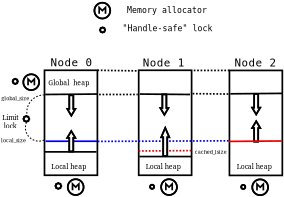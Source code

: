 <?xml version="1.0"?>
<dia:diagram xmlns:dia="http://www.lysator.liu.se/~alla/dia/">
  <dia:layer name="Background" visible="true">
    <dia:object type="Civil - Motor" version="0" id="O0">
      <dia:attribute name="obj_pos">
        <dia:point val="4.331,11.294"/>
      </dia:attribute>
      <dia:attribute name="obj_bb">
        <dia:rectangle val="3.807,10.77;5.786,12.749"/>
      </dia:attribute>
      <dia:attribute name="elem_corner">
        <dia:point val="4.331,11.294"/>
      </dia:attribute>
      <dia:attribute name="elem_width">
        <dia:real val="0.931"/>
      </dia:attribute>
      <dia:attribute name="elem_height">
        <dia:real val="0.931"/>
      </dia:attribute>
      <dia:attribute name="show_background">
        <dia:boolean val="true"/>
      </dia:attribute>
      <dia:attribute name="flip_horizontal">
        <dia:boolean val="false"/>
      </dia:attribute>
      <dia:attribute name="flip_vertical">
        <dia:boolean val="false"/>
      </dia:attribute>
      <dia:attribute name="padding">
        <dia:real val="0.354"/>
      </dia:attribute>
    </dia:object>
    <dia:object type="Standard - Box" version="0" id="O1">
      <dia:attribute name="obj_pos">
        <dia:point val="2.962,4.888"/>
      </dia:attribute>
      <dia:attribute name="obj_bb">
        <dia:rectangle val="2.913,4.838;6.125,11.113"/>
      </dia:attribute>
      <dia:attribute name="elem_corner">
        <dia:point val="2.962,4.888"/>
      </dia:attribute>
      <dia:attribute name="elem_width">
        <dia:real val="3.112"/>
      </dia:attribute>
      <dia:attribute name="elem_height">
        <dia:real val="6.175"/>
      </dia:attribute>
      <dia:attribute name="show_background">
        <dia:boolean val="true"/>
      </dia:attribute>
    </dia:object>
    <dia:object type="Standard - Text" version="0" id="O2">
      <dia:attribute name="obj_pos">
        <dia:point val="4.4,10.688"/>
      </dia:attribute>
      <dia:attribute name="obj_bb">
        <dia:rectangle val="2.95,10.19;5.8,10.69"/>
      </dia:attribute>
      <dia:attribute name="text">
        <dia:composite type="text">
          <dia:attribute name="string">
            <dia:string>#Local heap#</dia:string>
          </dia:attribute>
          <dia:attribute name="font">
            <dia:font name="Times-Roman"/>
          </dia:attribute>
          <dia:attribute name="height">
            <dia:real val="0.5"/>
          </dia:attribute>
          <dia:attribute name="pos">
            <dia:point val="4.4,10.688"/>
          </dia:attribute>
          <dia:attribute name="color">
            <dia:color val="#000000"/>
          </dia:attribute>
          <dia:attribute name="alignment">
            <dia:enum val="1"/>
          </dia:attribute>
        </dia:composite>
      </dia:attribute>
    </dia:object>
    <dia:object type="Standard - Line" version="0" id="O3">
      <dia:attribute name="obj_pos">
        <dia:point val="3,6.312"/>
      </dia:attribute>
      <dia:attribute name="obj_bb">
        <dia:rectangle val="2.95,6.237;6.1,6.362"/>
      </dia:attribute>
      <dia:attribute name="conn_endpoints">
        <dia:point val="3,6.312"/>
        <dia:point val="6.05,6.287"/>
      </dia:attribute>
      <dia:attribute name="numcp">
        <dia:int val="1"/>
      </dia:attribute>
    </dia:object>
    <dia:object type="Standard - Line" version="0" id="O4">
      <dia:attribute name="obj_pos">
        <dia:point val="2.975,9.688"/>
      </dia:attribute>
      <dia:attribute name="obj_bb">
        <dia:rectangle val="2.925,9.637;6.075,9.738"/>
      </dia:attribute>
      <dia:attribute name="conn_endpoints">
        <dia:point val="2.975,9.688"/>
        <dia:point val="6.025,9.688"/>
      </dia:attribute>
      <dia:attribute name="numcp">
        <dia:int val="1"/>
      </dia:attribute>
    </dia:object>
    <dia:object type="Civil - Motor" version="0" id="O5">
      <dia:attribute name="obj_pos">
        <dia:point val="1.716,5.122"/>
      </dia:attribute>
      <dia:attribute name="obj_bb">
        <dia:rectangle val="1.192,4.598;3.172,6.577"/>
      </dia:attribute>
      <dia:attribute name="elem_corner">
        <dia:point val="1.716,5.122"/>
      </dia:attribute>
      <dia:attribute name="elem_width">
        <dia:real val="0.931"/>
      </dia:attribute>
      <dia:attribute name="elem_height">
        <dia:real val="0.931"/>
      </dia:attribute>
      <dia:attribute name="show_background">
        <dia:boolean val="true"/>
      </dia:attribute>
      <dia:attribute name="flip_horizontal">
        <dia:boolean val="false"/>
      </dia:attribute>
      <dia:attribute name="flip_vertical">
        <dia:boolean val="false"/>
      </dia:attribute>
      <dia:attribute name="padding">
        <dia:real val="0.354"/>
      </dia:attribute>
    </dia:object>
    <dia:object type="Standard - Text" version="0" id="O6">
      <dia:attribute name="obj_pos">
        <dia:point val="4.387,5.765"/>
      </dia:attribute>
      <dia:attribute name="obj_bb">
        <dia:rectangle val="2.764,5.268;5.96,5.768"/>
      </dia:attribute>
      <dia:attribute name="text">
        <dia:composite type="text">
          <dia:attribute name="string">
            <dia:string>#Global  heap#</dia:string>
          </dia:attribute>
          <dia:attribute name="font">
            <dia:font name="Times-Roman"/>
          </dia:attribute>
          <dia:attribute name="height">
            <dia:real val="0.5"/>
          </dia:attribute>
          <dia:attribute name="pos">
            <dia:point val="4.387,5.765"/>
          </dia:attribute>
          <dia:attribute name="color">
            <dia:color val="#000000"/>
          </dia:attribute>
          <dia:attribute name="alignment">
            <dia:enum val="1"/>
          </dia:attribute>
        </dia:composite>
      </dia:attribute>
    </dia:object>
    <dia:object type="Civil - Rotor" version="0" id="O7">
      <dia:attribute name="obj_pos">
        <dia:point val="3.55,11.467"/>
      </dia:attribute>
      <dia:attribute name="obj_bb">
        <dia:rectangle val="3.026,10.943;4.528,12.445"/>
      </dia:attribute>
      <dia:attribute name="elem_corner">
        <dia:point val="3.55,11.467"/>
      </dia:attribute>
      <dia:attribute name="elem_width">
        <dia:real val="0.454"/>
      </dia:attribute>
      <dia:attribute name="elem_height">
        <dia:real val="0.454"/>
      </dia:attribute>
      <dia:attribute name="show_background">
        <dia:boolean val="true"/>
      </dia:attribute>
      <dia:attribute name="flip_horizontal">
        <dia:boolean val="false"/>
      </dia:attribute>
      <dia:attribute name="flip_vertical">
        <dia:boolean val="false"/>
      </dia:attribute>
      <dia:attribute name="padding">
        <dia:real val="0.354"/>
      </dia:attribute>
    </dia:object>
    <dia:object type="Civil - Rotor" version="0" id="O8">
      <dia:attribute name="obj_pos">
        <dia:point val="1.038,5.339"/>
      </dia:attribute>
      <dia:attribute name="obj_bb">
        <dia:rectangle val="0.514,4.815;1.969,6.27"/>
      </dia:attribute>
      <dia:attribute name="elem_corner">
        <dia:point val="1.038,5.339"/>
      </dia:attribute>
      <dia:attribute name="elem_width">
        <dia:real val="0.408"/>
      </dia:attribute>
      <dia:attribute name="elem_height">
        <dia:real val="0.408"/>
      </dia:attribute>
      <dia:attribute name="show_background">
        <dia:boolean val="true"/>
      </dia:attribute>
      <dia:attribute name="flip_horizontal">
        <dia:boolean val="false"/>
      </dia:attribute>
      <dia:attribute name="flip_vertical">
        <dia:boolean val="false"/>
      </dia:attribute>
      <dia:attribute name="padding">
        <dia:real val="0.354"/>
      </dia:attribute>
    </dia:object>
    <dia:object type="Civil - Motor" version="0" id="O9">
      <dia:attribute name="obj_pos">
        <dia:point val="9.823,11.294"/>
      </dia:attribute>
      <dia:attribute name="obj_bb">
        <dia:rectangle val="9.299,10.77;11.278,12.749"/>
      </dia:attribute>
      <dia:attribute name="elem_corner">
        <dia:point val="9.823,11.294"/>
      </dia:attribute>
      <dia:attribute name="elem_width">
        <dia:real val="0.931"/>
      </dia:attribute>
      <dia:attribute name="elem_height">
        <dia:real val="0.931"/>
      </dia:attribute>
      <dia:attribute name="show_background">
        <dia:boolean val="true"/>
      </dia:attribute>
      <dia:attribute name="flip_horizontal">
        <dia:boolean val="false"/>
      </dia:attribute>
      <dia:attribute name="flip_vertical">
        <dia:boolean val="false"/>
      </dia:attribute>
      <dia:attribute name="padding">
        <dia:real val="0.354"/>
      </dia:attribute>
    </dia:object>
    <dia:object type="Standard - Box" version="0" id="O10">
      <dia:attribute name="obj_pos">
        <dia:point val="8.504,4.888"/>
      </dia:attribute>
      <dia:attribute name="obj_bb">
        <dia:rectangle val="8.454,4.838;11.666,11.113"/>
      </dia:attribute>
      <dia:attribute name="elem_corner">
        <dia:point val="8.504,4.888"/>
      </dia:attribute>
      <dia:attribute name="elem_width">
        <dia:real val="3.112"/>
      </dia:attribute>
      <dia:attribute name="elem_height">
        <dia:real val="6.175"/>
      </dia:attribute>
      <dia:attribute name="show_background">
        <dia:boolean val="true"/>
      </dia:attribute>
    </dia:object>
    <dia:object type="Standard - Text" version="0" id="O11">
      <dia:attribute name="obj_pos">
        <dia:point val="9.941,10.688"/>
      </dia:attribute>
      <dia:attribute name="obj_bb">
        <dia:rectangle val="8.492,10.19;11.341,10.69"/>
      </dia:attribute>
      <dia:attribute name="text">
        <dia:composite type="text">
          <dia:attribute name="string">
            <dia:string>#Local heap#</dia:string>
          </dia:attribute>
          <dia:attribute name="font">
            <dia:font name="Times-Roman"/>
          </dia:attribute>
          <dia:attribute name="height">
            <dia:real val="0.5"/>
          </dia:attribute>
          <dia:attribute name="pos">
            <dia:point val="9.941,10.688"/>
          </dia:attribute>
          <dia:attribute name="color">
            <dia:color val="#000000"/>
          </dia:attribute>
          <dia:attribute name="alignment">
            <dia:enum val="1"/>
          </dia:attribute>
        </dia:composite>
      </dia:attribute>
    </dia:object>
    <dia:object type="Standard - Line" version="0" id="O12">
      <dia:attribute name="obj_pos">
        <dia:point val="8.541,9.963"/>
      </dia:attribute>
      <dia:attribute name="obj_bb">
        <dia:rectangle val="8.491,9.912;11.641,10.012"/>
      </dia:attribute>
      <dia:attribute name="conn_endpoints">
        <dia:point val="8.541,9.963"/>
        <dia:point val="11.591,9.963"/>
      </dia:attribute>
      <dia:attribute name="numcp">
        <dia:int val="1"/>
      </dia:attribute>
    </dia:object>
    <dia:object type="Civil - Rotor" version="0" id="O13">
      <dia:attribute name="obj_pos">
        <dia:point val="9.12,11.569"/>
      </dia:attribute>
      <dia:attribute name="obj_bb">
        <dia:rectangle val="8.596,11.045;9.987,12.436"/>
      </dia:attribute>
      <dia:attribute name="elem_corner">
        <dia:point val="9.12,11.569"/>
      </dia:attribute>
      <dia:attribute name="elem_width">
        <dia:real val="0.343"/>
      </dia:attribute>
      <dia:attribute name="elem_height">
        <dia:real val="0.343"/>
      </dia:attribute>
      <dia:attribute name="show_background">
        <dia:boolean val="true"/>
      </dia:attribute>
      <dia:attribute name="flip_horizontal">
        <dia:boolean val="false"/>
      </dia:attribute>
      <dia:attribute name="flip_vertical">
        <dia:boolean val="false"/>
      </dia:attribute>
      <dia:attribute name="padding">
        <dia:real val="0.354"/>
      </dia:attribute>
    </dia:object>
    <dia:object type="Standard - Line" version="0" id="O14">
      <dia:attribute name="obj_pos">
        <dia:point val="3.025,9.062"/>
      </dia:attribute>
      <dia:attribute name="obj_bb">
        <dia:rectangle val="2.975,9.012;6.1,9.113"/>
      </dia:attribute>
      <dia:attribute name="conn_endpoints">
        <dia:point val="3.025,9.062"/>
        <dia:point val="6.05,9.062"/>
      </dia:attribute>
      <dia:attribute name="numcp">
        <dia:int val="1"/>
      </dia:attribute>
      <dia:attribute name="line_color">
        <dia:color val="#0000e8"/>
      </dia:attribute>
    </dia:object>
    <dia:object type="Civil - Motor" version="0" id="O15">
      <dia:attribute name="obj_pos">
        <dia:point val="15.184,11.304"/>
      </dia:attribute>
      <dia:attribute name="obj_bb">
        <dia:rectangle val="14.66,10.78;16.64,12.759"/>
      </dia:attribute>
      <dia:attribute name="elem_corner">
        <dia:point val="15.184,11.304"/>
      </dia:attribute>
      <dia:attribute name="elem_width">
        <dia:real val="0.931"/>
      </dia:attribute>
      <dia:attribute name="elem_height">
        <dia:real val="0.931"/>
      </dia:attribute>
      <dia:attribute name="show_background">
        <dia:boolean val="true"/>
      </dia:attribute>
      <dia:attribute name="flip_horizontal">
        <dia:boolean val="false"/>
      </dia:attribute>
      <dia:attribute name="flip_vertical">
        <dia:boolean val="false"/>
      </dia:attribute>
      <dia:attribute name="padding">
        <dia:real val="0.354"/>
      </dia:attribute>
    </dia:object>
    <dia:object type="Standard - Box" version="0" id="O16">
      <dia:attribute name="obj_pos">
        <dia:point val="13.841,4.897"/>
      </dia:attribute>
      <dia:attribute name="obj_bb">
        <dia:rectangle val="13.791,4.848;17.003,11.123"/>
      </dia:attribute>
      <dia:attribute name="elem_corner">
        <dia:point val="13.841,4.897"/>
      </dia:attribute>
      <dia:attribute name="elem_width">
        <dia:real val="3.112"/>
      </dia:attribute>
      <dia:attribute name="elem_height">
        <dia:real val="6.175"/>
      </dia:attribute>
      <dia:attribute name="show_background">
        <dia:boolean val="true"/>
      </dia:attribute>
    </dia:object>
    <dia:object type="Standard - Text" version="0" id="O17">
      <dia:attribute name="obj_pos">
        <dia:point val="15.303,10.697"/>
      </dia:attribute>
      <dia:attribute name="obj_bb">
        <dia:rectangle val="13.853,10.2;16.703,10.7"/>
      </dia:attribute>
      <dia:attribute name="text">
        <dia:composite type="text">
          <dia:attribute name="string">
            <dia:string>#Local heap#</dia:string>
          </dia:attribute>
          <dia:attribute name="font">
            <dia:font name="Times-Roman"/>
          </dia:attribute>
          <dia:attribute name="height">
            <dia:real val="0.5"/>
          </dia:attribute>
          <dia:attribute name="pos">
            <dia:point val="15.303,10.697"/>
          </dia:attribute>
          <dia:attribute name="color">
            <dia:color val="#000000"/>
          </dia:attribute>
          <dia:attribute name="alignment">
            <dia:enum val="1"/>
          </dia:attribute>
        </dia:composite>
      </dia:attribute>
    </dia:object>
    <dia:object type="Civil - Rotor" version="0" id="O18">
      <dia:attribute name="obj_pos">
        <dia:point val="14.482,11.579"/>
      </dia:attribute>
      <dia:attribute name="obj_bb">
        <dia:rectangle val="13.958,11.055;15.349,12.446"/>
      </dia:attribute>
      <dia:attribute name="elem_corner">
        <dia:point val="14.482,11.579"/>
      </dia:attribute>
      <dia:attribute name="elem_width">
        <dia:real val="0.343"/>
      </dia:attribute>
      <dia:attribute name="elem_height">
        <dia:real val="0.343"/>
      </dia:attribute>
      <dia:attribute name="show_background">
        <dia:boolean val="true"/>
      </dia:attribute>
      <dia:attribute name="flip_horizontal">
        <dia:boolean val="false"/>
      </dia:attribute>
      <dia:attribute name="flip_vertical">
        <dia:boolean val="false"/>
      </dia:attribute>
      <dia:attribute name="padding">
        <dia:real val="0.354"/>
      </dia:attribute>
    </dia:object>
    <dia:object type="Standard - Line" version="0" id="O19">
      <dia:attribute name="obj_pos">
        <dia:point val="13.893,6.272"/>
      </dia:attribute>
      <dia:attribute name="obj_bb">
        <dia:rectangle val="13.842,6.197;16.992,6.322"/>
      </dia:attribute>
      <dia:attribute name="conn_endpoints">
        <dia:point val="13.893,6.272"/>
        <dia:point val="16.942,6.247"/>
      </dia:attribute>
      <dia:attribute name="numcp">
        <dia:int val="1"/>
      </dia:attribute>
    </dia:object>
    <dia:object type="Standard - Line" version="0" id="O20">
      <dia:attribute name="obj_pos">
        <dia:point val="6.175,6.312"/>
      </dia:attribute>
      <dia:attribute name="obj_bb">
        <dia:rectangle val="6.125,6.263;8.5,6.362"/>
      </dia:attribute>
      <dia:attribute name="conn_endpoints">
        <dia:point val="6.175,6.312"/>
        <dia:point val="8.45,6.312"/>
      </dia:attribute>
      <dia:attribute name="numcp">
        <dia:int val="1"/>
      </dia:attribute>
      <dia:attribute name="line_style">
        <dia:enum val="4"/>
      </dia:attribute>
    </dia:object>
    <dia:object type="Standard - Line" version="0" id="O21">
      <dia:attribute name="obj_pos">
        <dia:point val="8.575,6.287"/>
      </dia:attribute>
      <dia:attribute name="obj_bb">
        <dia:rectangle val="8.525,6.237;11.575,6.362"/>
      </dia:attribute>
      <dia:attribute name="conn_endpoints">
        <dia:point val="8.575,6.287"/>
        <dia:point val="11.525,6.312"/>
      </dia:attribute>
      <dia:attribute name="numcp">
        <dia:int val="1"/>
      </dia:attribute>
    </dia:object>
    <dia:object type="Standard - Line" version="0" id="O22">
      <dia:attribute name="obj_pos">
        <dia:point val="11.675,6.263"/>
      </dia:attribute>
      <dia:attribute name="obj_bb">
        <dia:rectangle val="11.625,6.213;13.9,6.338"/>
      </dia:attribute>
      <dia:attribute name="conn_endpoints">
        <dia:point val="11.675,6.263"/>
        <dia:point val="13.85,6.287"/>
      </dia:attribute>
      <dia:attribute name="numcp">
        <dia:int val="1"/>
      </dia:attribute>
      <dia:attribute name="line_style">
        <dia:enum val="4"/>
      </dia:attribute>
    </dia:object>
    <dia:object type="Standard - Line" version="0" id="O23">
      <dia:attribute name="obj_pos">
        <dia:point val="6.075,4.888"/>
      </dia:attribute>
      <dia:attribute name="obj_bb">
        <dia:rectangle val="6.025,4.838;8.467,4.972"/>
      </dia:attribute>
      <dia:attribute name="conn_endpoints">
        <dia:point val="6.075,4.888"/>
        <dia:point val="8.418,4.923"/>
      </dia:attribute>
      <dia:attribute name="numcp">
        <dia:int val="1"/>
      </dia:attribute>
      <dia:attribute name="line_style">
        <dia:enum val="4"/>
      </dia:attribute>
      <dia:connections>
        <dia:connection handle="0" to="O1" connection="2"/>
      </dia:connections>
    </dia:object>
    <dia:object type="Standard - Line" version="0" id="O24">
      <dia:attribute name="obj_pos">
        <dia:point val="11.742,4.897"/>
      </dia:attribute>
      <dia:attribute name="obj_bb">
        <dia:rectangle val="11.693,4.848;13.891,4.947"/>
      </dia:attribute>
      <dia:attribute name="conn_endpoints">
        <dia:point val="11.742,4.897"/>
        <dia:point val="13.841,4.897"/>
      </dia:attribute>
      <dia:attribute name="numcp">
        <dia:int val="1"/>
      </dia:attribute>
      <dia:attribute name="line_style">
        <dia:enum val="4"/>
      </dia:attribute>
      <dia:connections>
        <dia:connection handle="1" to="O16" connection="0"/>
      </dia:connections>
    </dia:object>
    <dia:object type="Standard - Line" version="0" id="O25">
      <dia:attribute name="obj_pos">
        <dia:point val="6.093,9.072"/>
      </dia:attribute>
      <dia:attribute name="obj_bb">
        <dia:rectangle val="6.043,8.988;13.9,9.123"/>
      </dia:attribute>
      <dia:attribute name="conn_endpoints">
        <dia:point val="6.093,9.072"/>
        <dia:point val="13.85,9.037"/>
      </dia:attribute>
      <dia:attribute name="numcp">
        <dia:int val="1"/>
      </dia:attribute>
      <dia:attribute name="line_color">
        <dia:color val="#0000e8"/>
      </dia:attribute>
      <dia:attribute name="line_style">
        <dia:enum val="4"/>
      </dia:attribute>
    </dia:object>
    <dia:object type="Civil - Rotor" version="0" id="O26">
      <dia:attribute name="obj_pos">
        <dia:point val="1.667,7.521"/>
      </dia:attribute>
      <dia:attribute name="obj_bb">
        <dia:rectangle val="1.143,6.997;2.644,8.499"/>
      </dia:attribute>
      <dia:attribute name="elem_corner">
        <dia:point val="1.667,7.521"/>
      </dia:attribute>
      <dia:attribute name="elem_width">
        <dia:real val="0.454"/>
      </dia:attribute>
      <dia:attribute name="elem_height">
        <dia:real val="0.454"/>
      </dia:attribute>
      <dia:attribute name="show_background">
        <dia:boolean val="true"/>
      </dia:attribute>
      <dia:attribute name="flip_horizontal">
        <dia:boolean val="false"/>
      </dia:attribute>
      <dia:attribute name="flip_vertical">
        <dia:boolean val="false"/>
      </dia:attribute>
      <dia:attribute name="padding">
        <dia:real val="0.354"/>
      </dia:attribute>
    </dia:object>
    <dia:object type="Standard - Arc" version="0" id="O27">
      <dia:attribute name="obj_pos">
        <dia:point val="1.925,7.438"/>
      </dia:attribute>
      <dia:attribute name="obj_bb">
        <dia:rectangle val="1.897,6.319;2.943,7.456"/>
      </dia:attribute>
      <dia:attribute name="conn_endpoints">
        <dia:point val="1.925,7.438"/>
        <dia:point val="2.925,6.338"/>
      </dia:attribute>
      <dia:attribute name="curve_distance">
        <dia:real val="-0.323"/>
      </dia:attribute>
      <dia:attribute name="line_width">
        <dia:real val="0.05"/>
      </dia:attribute>
      <dia:attribute name="line_style">
        <dia:enum val="4"/>
      </dia:attribute>
    </dia:object>
    <dia:object type="Standard - Arc" version="0" id="O28">
      <dia:attribute name="obj_pos">
        <dia:point val="2.946,8.991"/>
      </dia:attribute>
      <dia:attribute name="obj_bb">
        <dia:rectangle val="1.813,7.957;2.964,9.082"/>
      </dia:attribute>
      <dia:attribute name="conn_endpoints">
        <dia:point val="2.946,8.991"/>
        <dia:point val="1.893,7.975"/>
      </dia:attribute>
      <dia:attribute name="curve_distance">
        <dia:real val="-0.489"/>
      </dia:attribute>
      <dia:attribute name="line_width">
        <dia:real val="0.05"/>
      </dia:attribute>
      <dia:attribute name="line_style">
        <dia:enum val="4"/>
      </dia:attribute>
      <dia:connections>
        <dia:connection handle="1" to="O26" connection="21"/>
      </dia:connections>
    </dia:object>
    <dia:object type="Standard - Text" version="0" id="O29">
      <dia:attribute name="obj_pos">
        <dia:point val="0.95,7.812"/>
      </dia:attribute>
      <dia:attribute name="obj_bb">
        <dia:rectangle val="0.075,7.315;1.775,8.315"/>
      </dia:attribute>
      <dia:attribute name="text">
        <dia:composite type="text">
          <dia:attribute name="string">
            <dia:string>#Limit
lock#</dia:string>
          </dia:attribute>
          <dia:attribute name="font">
            <dia:font name="Times-Roman"/>
          </dia:attribute>
          <dia:attribute name="height">
            <dia:real val="0.5"/>
          </dia:attribute>
          <dia:attribute name="pos">
            <dia:point val="0.95,7.812"/>
          </dia:attribute>
          <dia:attribute name="color">
            <dia:color val="#000000"/>
          </dia:attribute>
          <dia:attribute name="alignment">
            <dia:enum val="1"/>
          </dia:attribute>
        </dia:composite>
      </dia:attribute>
    </dia:object>
    <dia:object type="Standard - Line" version="0" id="O30">
      <dia:attribute name="obj_pos">
        <dia:point val="8.5,9.637"/>
      </dia:attribute>
      <dia:attribute name="obj_bb">
        <dia:rectangle val="8.45,9.562;11.65,9.688"/>
      </dia:attribute>
      <dia:attribute name="conn_endpoints">
        <dia:point val="8.5,9.637"/>
        <dia:point val="11.6,9.613"/>
      </dia:attribute>
      <dia:attribute name="numcp">
        <dia:int val="1"/>
      </dia:attribute>
      <dia:attribute name="line_color">
        <dia:color val="#ea0000"/>
      </dia:attribute>
      <dia:attribute name="line_style">
        <dia:enum val="4"/>
      </dia:attribute>
    </dia:object>
    <dia:object type="Civil - Up Arrow" version="0" id="O31">
      <dia:attribute name="obj_pos">
        <dia:point val="4.3,8.463"/>
      </dia:attribute>
      <dia:attribute name="obj_bb">
        <dia:rectangle val="4.038,8.2;5.037,9.925"/>
      </dia:attribute>
      <dia:attribute name="elem_corner">
        <dia:point val="4.3,8.463"/>
      </dia:attribute>
      <dia:attribute name="elem_width">
        <dia:real val="0.475"/>
      </dia:attribute>
      <dia:attribute name="elem_height">
        <dia:real val="1.2"/>
      </dia:attribute>
      <dia:attribute name="border_width">
        <dia:real val="0.05"/>
      </dia:attribute>
      <dia:attribute name="show_background">
        <dia:boolean val="true"/>
      </dia:attribute>
      <dia:attribute name="flip_horizontal">
        <dia:boolean val="false"/>
      </dia:attribute>
      <dia:attribute name="flip_vertical">
        <dia:boolean val="false"/>
      </dia:attribute>
      <dia:attribute name="padding">
        <dia:real val="0.354"/>
      </dia:attribute>
    </dia:object>
    <dia:object type="Civil - Up Arrow" version="0" id="O32">
      <dia:attribute name="obj_pos">
        <dia:point val="4.302,6.359"/>
      </dia:attribute>
      <dia:attribute name="obj_bb">
        <dia:rectangle val="4.04,6.098;5.039,7.822"/>
      </dia:attribute>
      <dia:attribute name="elem_corner">
        <dia:point val="4.302,6.359"/>
      </dia:attribute>
      <dia:attribute name="elem_width">
        <dia:real val="0.475"/>
      </dia:attribute>
      <dia:attribute name="elem_height">
        <dia:real val="1.2"/>
      </dia:attribute>
      <dia:attribute name="border_width">
        <dia:real val="0.05"/>
      </dia:attribute>
      <dia:attribute name="show_background">
        <dia:boolean val="true"/>
      </dia:attribute>
      <dia:attribute name="flip_horizontal">
        <dia:boolean val="false"/>
      </dia:attribute>
      <dia:attribute name="flip_vertical">
        <dia:boolean val="true"/>
      </dia:attribute>
      <dia:attribute name="padding">
        <dia:real val="0.354"/>
      </dia:attribute>
    </dia:object>
    <dia:object type="Civil - Up Arrow" version="0" id="O33">
      <dia:attribute name="obj_pos">
        <dia:point val="9.777,6.309"/>
      </dia:attribute>
      <dia:attribute name="obj_bb">
        <dia:rectangle val="9.515,6.048;10.514,7.771"/>
      </dia:attribute>
      <dia:attribute name="elem_corner">
        <dia:point val="9.777,6.309"/>
      </dia:attribute>
      <dia:attribute name="elem_width">
        <dia:real val="0.475"/>
      </dia:attribute>
      <dia:attribute name="elem_height">
        <dia:real val="1.2"/>
      </dia:attribute>
      <dia:attribute name="border_width">
        <dia:real val="0.05"/>
      </dia:attribute>
      <dia:attribute name="show_background">
        <dia:boolean val="true"/>
      </dia:attribute>
      <dia:attribute name="flip_horizontal">
        <dia:boolean val="false"/>
      </dia:attribute>
      <dia:attribute name="flip_vertical">
        <dia:boolean val="true"/>
      </dia:attribute>
      <dia:attribute name="padding">
        <dia:real val="0.354"/>
      </dia:attribute>
    </dia:object>
    <dia:object type="Civil - Up Arrow" version="0" id="O34">
      <dia:attribute name="obj_pos">
        <dia:point val="15.177,6.285"/>
      </dia:attribute>
      <dia:attribute name="obj_bb">
        <dia:rectangle val="14.915,6.022;15.914,7.747"/>
      </dia:attribute>
      <dia:attribute name="elem_corner">
        <dia:point val="15.177,6.285"/>
      </dia:attribute>
      <dia:attribute name="elem_width">
        <dia:real val="0.475"/>
      </dia:attribute>
      <dia:attribute name="elem_height">
        <dia:real val="1.2"/>
      </dia:attribute>
      <dia:attribute name="border_width">
        <dia:real val="0.05"/>
      </dia:attribute>
      <dia:attribute name="show_background">
        <dia:boolean val="true"/>
      </dia:attribute>
      <dia:attribute name="flip_horizontal">
        <dia:boolean val="false"/>
      </dia:attribute>
      <dia:attribute name="flip_vertical">
        <dia:boolean val="true"/>
      </dia:attribute>
      <dia:attribute name="padding">
        <dia:real val="0.354"/>
      </dia:attribute>
    </dia:object>
    <dia:object type="Civil - Up Arrow" version="0" id="O35">
      <dia:attribute name="obj_pos">
        <dia:point val="15.177,7.885"/>
      </dia:attribute>
      <dia:attribute name="obj_bb">
        <dia:rectangle val="14.915,7.622;15.914,9.347"/>
      </dia:attribute>
      <dia:attribute name="elem_corner">
        <dia:point val="15.177,7.885"/>
      </dia:attribute>
      <dia:attribute name="elem_width">
        <dia:real val="0.475"/>
      </dia:attribute>
      <dia:attribute name="elem_height">
        <dia:real val="1.2"/>
      </dia:attribute>
      <dia:attribute name="border_width">
        <dia:real val="0.05"/>
      </dia:attribute>
      <dia:attribute name="show_background">
        <dia:boolean val="true"/>
      </dia:attribute>
      <dia:attribute name="flip_horizontal">
        <dia:boolean val="false"/>
      </dia:attribute>
      <dia:attribute name="flip_vertical">
        <dia:boolean val="false"/>
      </dia:attribute>
      <dia:attribute name="padding">
        <dia:real val="0.354"/>
      </dia:attribute>
    </dia:object>
    <dia:object type="Civil - Up Arrow" version="0" id="O36">
      <dia:attribute name="obj_pos">
        <dia:point val="9.827,8.275"/>
      </dia:attribute>
      <dia:attribute name="obj_bb">
        <dia:rectangle val="9.565,8.013;10.564,10.197"/>
      </dia:attribute>
      <dia:attribute name="elem_corner">
        <dia:point val="9.827,8.275"/>
      </dia:attribute>
      <dia:attribute name="elem_width">
        <dia:real val="0.475"/>
      </dia:attribute>
      <dia:attribute name="elem_height">
        <dia:real val="1.659"/>
      </dia:attribute>
      <dia:attribute name="border_width">
        <dia:real val="0.05"/>
      </dia:attribute>
      <dia:attribute name="show_background">
        <dia:boolean val="true"/>
      </dia:attribute>
      <dia:attribute name="flip_horizontal">
        <dia:boolean val="false"/>
      </dia:attribute>
      <dia:attribute name="flip_vertical">
        <dia:boolean val="false"/>
      </dia:attribute>
      <dia:attribute name="padding">
        <dia:real val="0.354"/>
      </dia:attribute>
    </dia:object>
    <dia:object type="Standard - Text" version="0" id="O37">
      <dia:attribute name="obj_pos">
        <dia:point val="4.55,4.65"/>
      </dia:attribute>
      <dia:attribute name="obj_bb">
        <dia:rectangle val="2.738,3.955;6.312,4.755"/>
      </dia:attribute>
      <dia:attribute name="text">
        <dia:composite type="text">
          <dia:attribute name="string">
            <dia:string>#Node 0#</dia:string>
          </dia:attribute>
          <dia:attribute name="font">
            <dia:font name="Courier"/>
          </dia:attribute>
          <dia:attribute name="height">
            <dia:real val="0.8"/>
          </dia:attribute>
          <dia:attribute name="pos">
            <dia:point val="4.55,4.65"/>
          </dia:attribute>
          <dia:attribute name="color">
            <dia:color val="#000000"/>
          </dia:attribute>
          <dia:attribute name="alignment">
            <dia:enum val="1"/>
          </dia:attribute>
        </dia:composite>
      </dia:attribute>
    </dia:object>
    <dia:object type="Standard - Text" version="0" id="O38">
      <dia:attribute name="obj_pos">
        <dia:point val="9.977,4.667"/>
      </dia:attribute>
      <dia:attribute name="obj_bb">
        <dia:rectangle val="8.165,3.973;11.739,4.772"/>
      </dia:attribute>
      <dia:attribute name="text">
        <dia:composite type="text">
          <dia:attribute name="string">
            <dia:string>#Node 1#</dia:string>
          </dia:attribute>
          <dia:attribute name="font">
            <dia:font name="Courier"/>
          </dia:attribute>
          <dia:attribute name="height">
            <dia:real val="0.8"/>
          </dia:attribute>
          <dia:attribute name="pos">
            <dia:point val="9.977,4.667"/>
          </dia:attribute>
          <dia:attribute name="color">
            <dia:color val="#000000"/>
          </dia:attribute>
          <dia:attribute name="alignment">
            <dia:enum val="1"/>
          </dia:attribute>
        </dia:composite>
      </dia:attribute>
    </dia:object>
    <dia:object type="Standard - Text" version="0" id="O39">
      <dia:attribute name="obj_pos">
        <dia:point val="15.377,4.667"/>
      </dia:attribute>
      <dia:attribute name="obj_bb">
        <dia:rectangle val="13.565,3.973;17.139,4.772"/>
      </dia:attribute>
      <dia:attribute name="text">
        <dia:composite type="text">
          <dia:attribute name="string">
            <dia:string>#Node 2#</dia:string>
          </dia:attribute>
          <dia:attribute name="font">
            <dia:font name="Courier"/>
          </dia:attribute>
          <dia:attribute name="height">
            <dia:real val="0.8"/>
          </dia:attribute>
          <dia:attribute name="pos">
            <dia:point val="15.377,4.667"/>
          </dia:attribute>
          <dia:attribute name="color">
            <dia:color val="#000000"/>
          </dia:attribute>
          <dia:attribute name="alignment">
            <dia:enum val="1"/>
          </dia:attribute>
        </dia:composite>
      </dia:attribute>
    </dia:object>
    <dia:object type="Standard - Text" version="0" id="O40">
      <dia:attribute name="obj_pos">
        <dia:point val="1.14,9.12"/>
      </dia:attribute>
      <dia:attribute name="obj_bb">
        <dia:rectangle val="0.002,8.702;2.228,9.102"/>
      </dia:attribute>
      <dia:attribute name="text">
        <dia:composite type="text">
          <dia:attribute name="string">
            <dia:string>#local_size#</dia:string>
          </dia:attribute>
          <dia:attribute name="font">
            <dia:font name="Times-Roman"/>
          </dia:attribute>
          <dia:attribute name="height">
            <dia:real val="0.4"/>
          </dia:attribute>
          <dia:attribute name="pos">
            <dia:point val="1.14,9.12"/>
          </dia:attribute>
          <dia:attribute name="color">
            <dia:color val="#000000"/>
          </dia:attribute>
          <dia:attribute name="alignment">
            <dia:enum val="1"/>
          </dia:attribute>
        </dia:composite>
      </dia:attribute>
    </dia:object>
    <dia:object type="Standard - Line" version="0" id="O41">
      <dia:attribute name="obj_pos">
        <dia:point val="13.815,9.072"/>
      </dia:attribute>
      <dia:attribute name="obj_bb">
        <dia:rectangle val="13.765,8.998;16.965,9.123"/>
      </dia:attribute>
      <dia:attribute name="conn_endpoints">
        <dia:point val="13.815,9.072"/>
        <dia:point val="16.915,9.047"/>
      </dia:attribute>
      <dia:attribute name="numcp">
        <dia:int val="1"/>
      </dia:attribute>
      <dia:attribute name="line_color">
        <dia:color val="#ea0000"/>
      </dia:attribute>
    </dia:object>
    <dia:object type="Standard - Text" version="0" id="O42">
      <dia:attribute name="obj_pos">
        <dia:point val="12.735,9.795"/>
      </dia:attribute>
      <dia:attribute name="obj_bb">
        <dia:rectangle val="11.414,9.377;14.056,9.777"/>
      </dia:attribute>
      <dia:attribute name="text">
        <dia:composite type="text">
          <dia:attribute name="string">
            <dia:string>#cached_lsize#</dia:string>
          </dia:attribute>
          <dia:attribute name="font">
            <dia:font name="Times-Roman"/>
          </dia:attribute>
          <dia:attribute name="height">
            <dia:real val="0.4"/>
          </dia:attribute>
          <dia:attribute name="pos">
            <dia:point val="12.735,9.795"/>
          </dia:attribute>
          <dia:attribute name="color">
            <dia:color val="#000000"/>
          </dia:attribute>
          <dia:attribute name="alignment">
            <dia:enum val="1"/>
          </dia:attribute>
        </dia:composite>
      </dia:attribute>
    </dia:object>
    <dia:object type="Standard - Text" version="0" id="O43">
      <dia:attribute name="obj_pos">
        <dia:point val="1.235,6.645"/>
      </dia:attribute>
      <dia:attribute name="obj_bb">
        <dia:rectangle val="-0.01,6.227;2.43,6.627"/>
      </dia:attribute>
      <dia:attribute name="text">
        <dia:composite type="text">
          <dia:attribute name="string">
            <dia:string>#global_size#</dia:string>
          </dia:attribute>
          <dia:attribute name="font">
            <dia:font name="Times-Roman"/>
          </dia:attribute>
          <dia:attribute name="height">
            <dia:real val="0.4"/>
          </dia:attribute>
          <dia:attribute name="pos">
            <dia:point val="1.235,6.645"/>
          </dia:attribute>
          <dia:attribute name="color">
            <dia:color val="#000000"/>
          </dia:attribute>
          <dia:attribute name="alignment">
            <dia:enum val="1"/>
          </dia:attribute>
        </dia:composite>
      </dia:attribute>
    </dia:object>
    <dia:object type="Civil - Motor" version="0" id="O44">
      <dia:attribute name="obj_pos">
        <dia:point val="5.899,0.913"/>
      </dia:attribute>
      <dia:attribute name="obj_bb">
        <dia:rectangle val="5.375,0.389;7.354,2.368"/>
      </dia:attribute>
      <dia:attribute name="elem_corner">
        <dia:point val="5.899,0.913"/>
      </dia:attribute>
      <dia:attribute name="elem_width">
        <dia:real val="0.931"/>
      </dia:attribute>
      <dia:attribute name="elem_height">
        <dia:real val="0.931"/>
      </dia:attribute>
      <dia:attribute name="show_background">
        <dia:boolean val="true"/>
      </dia:attribute>
      <dia:attribute name="flip_horizontal">
        <dia:boolean val="false"/>
      </dia:attribute>
      <dia:attribute name="flip_vertical">
        <dia:boolean val="false"/>
      </dia:attribute>
      <dia:attribute name="padding">
        <dia:real val="0.354"/>
      </dia:attribute>
    </dia:object>
    <dia:object type="Civil - Rotor" version="0" id="O45">
      <dia:attribute name="obj_pos">
        <dia:point val="6.174,2.313"/>
      </dia:attribute>
      <dia:attribute name="obj_bb">
        <dia:rectangle val="5.65,1.789;7.106,3.244"/>
      </dia:attribute>
      <dia:attribute name="elem_corner">
        <dia:point val="6.174,2.313"/>
      </dia:attribute>
      <dia:attribute name="elem_width">
        <dia:real val="0.408"/>
      </dia:attribute>
      <dia:attribute name="elem_height">
        <dia:real val="0.408"/>
      </dia:attribute>
      <dia:attribute name="show_background">
        <dia:boolean val="true"/>
      </dia:attribute>
      <dia:attribute name="flip_horizontal">
        <dia:boolean val="false"/>
      </dia:attribute>
      <dia:attribute name="flip_vertical">
        <dia:boolean val="false"/>
      </dia:attribute>
      <dia:attribute name="padding">
        <dia:real val="0.354"/>
      </dia:attribute>
    </dia:object>
    <dia:object type="Standard - Text" version="0" id="O46">
      <dia:attribute name="obj_pos">
        <dia:point val="10.175,1.519"/>
      </dia:attribute>
      <dia:attribute name="obj_bb">
        <dia:rectangle val="6.851,0.973;13.449,1.573"/>
      </dia:attribute>
      <dia:attribute name="text">
        <dia:composite type="text">
          <dia:attribute name="string">
            <dia:string>#Memory allocator#</dia:string>
          </dia:attribute>
          <dia:attribute name="font">
            <dia:font name="Courier"/>
          </dia:attribute>
          <dia:attribute name="height">
            <dia:real val="0.6"/>
          </dia:attribute>
          <dia:attribute name="pos">
            <dia:point val="10.175,1.519"/>
          </dia:attribute>
          <dia:attribute name="color">
            <dia:color val="#000000"/>
          </dia:attribute>
          <dia:attribute name="alignment">
            <dia:enum val="1"/>
          </dia:attribute>
        </dia:composite>
      </dia:attribute>
    </dia:object>
    <dia:object type="Standard - Text" version="0" id="O47">
      <dia:attribute name="obj_pos">
        <dia:point val="10.199,2.585"/>
      </dia:attribute>
      <dia:attribute name="obj_bb">
        <dia:rectangle val="6.497,2.039;13.851,2.639"/>
      </dia:attribute>
      <dia:attribute name="text">
        <dia:composite type="text">
          <dia:attribute name="string">
            <dia:string>#&quot;Handle-safe&quot; lock#</dia:string>
          </dia:attribute>
          <dia:attribute name="font">
            <dia:font name="Courier"/>
          </dia:attribute>
          <dia:attribute name="height">
            <dia:real val="0.6"/>
          </dia:attribute>
          <dia:attribute name="pos">
            <dia:point val="10.199,2.585"/>
          </dia:attribute>
          <dia:attribute name="color">
            <dia:color val="#000000"/>
          </dia:attribute>
          <dia:attribute name="alignment">
            <dia:enum val="1"/>
          </dia:attribute>
        </dia:composite>
      </dia:attribute>
    </dia:object>
  </dia:layer>
</dia:diagram>
